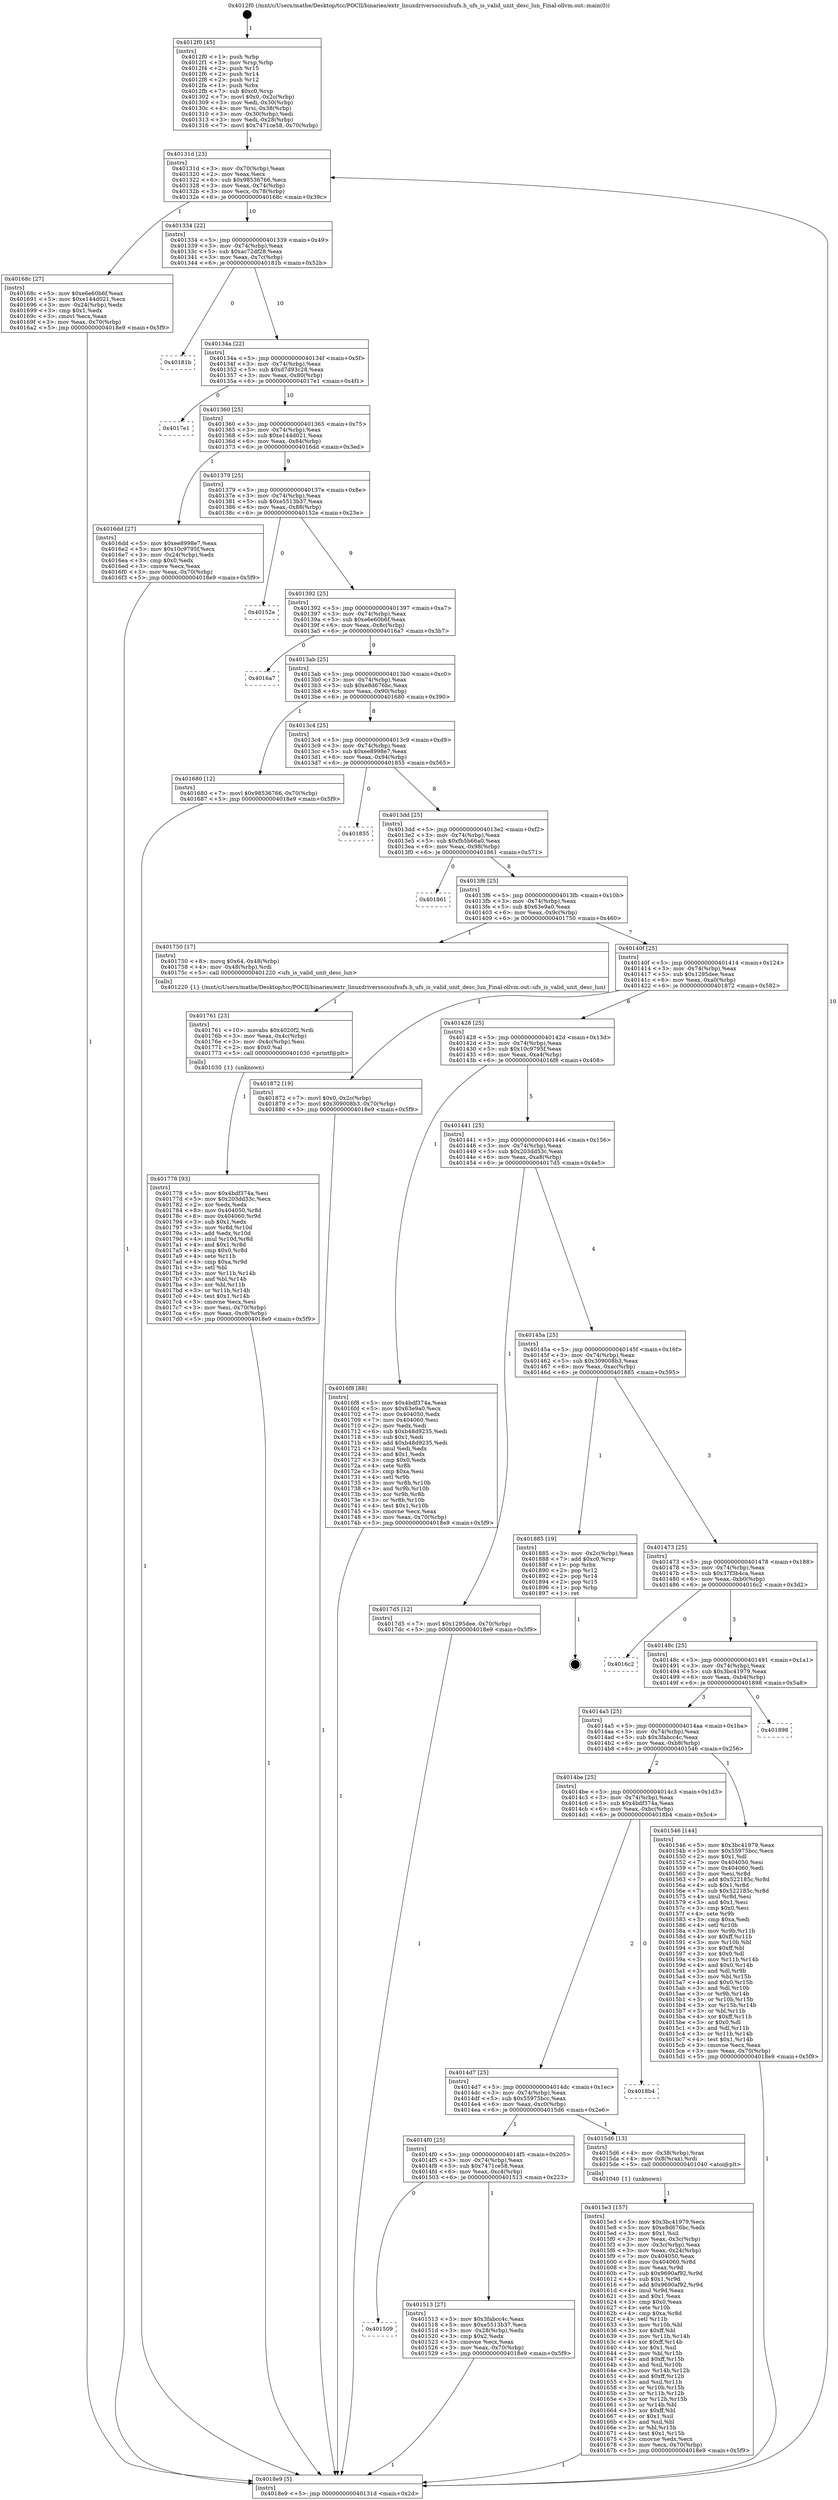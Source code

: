 digraph "0x4012f0" {
  label = "0x4012f0 (/mnt/c/Users/mathe/Desktop/tcc/POCII/binaries/extr_linuxdriversscsiufsufs.h_ufs_is_valid_unit_desc_lun_Final-ollvm.out::main(0))"
  labelloc = "t"
  node[shape=record]

  Entry [label="",width=0.3,height=0.3,shape=circle,fillcolor=black,style=filled]
  "0x40131d" [label="{
     0x40131d [23]\l
     | [instrs]\l
     &nbsp;&nbsp;0x40131d \<+3\>: mov -0x70(%rbp),%eax\l
     &nbsp;&nbsp;0x401320 \<+2\>: mov %eax,%ecx\l
     &nbsp;&nbsp;0x401322 \<+6\>: sub $0x98536766,%ecx\l
     &nbsp;&nbsp;0x401328 \<+3\>: mov %eax,-0x74(%rbp)\l
     &nbsp;&nbsp;0x40132b \<+3\>: mov %ecx,-0x78(%rbp)\l
     &nbsp;&nbsp;0x40132e \<+6\>: je 000000000040168c \<main+0x39c\>\l
  }"]
  "0x40168c" [label="{
     0x40168c [27]\l
     | [instrs]\l
     &nbsp;&nbsp;0x40168c \<+5\>: mov $0xe6e60b6f,%eax\l
     &nbsp;&nbsp;0x401691 \<+5\>: mov $0xe144d021,%ecx\l
     &nbsp;&nbsp;0x401696 \<+3\>: mov -0x24(%rbp),%edx\l
     &nbsp;&nbsp;0x401699 \<+3\>: cmp $0x1,%edx\l
     &nbsp;&nbsp;0x40169c \<+3\>: cmovl %ecx,%eax\l
     &nbsp;&nbsp;0x40169f \<+3\>: mov %eax,-0x70(%rbp)\l
     &nbsp;&nbsp;0x4016a2 \<+5\>: jmp 00000000004018e9 \<main+0x5f9\>\l
  }"]
  "0x401334" [label="{
     0x401334 [22]\l
     | [instrs]\l
     &nbsp;&nbsp;0x401334 \<+5\>: jmp 0000000000401339 \<main+0x49\>\l
     &nbsp;&nbsp;0x401339 \<+3\>: mov -0x74(%rbp),%eax\l
     &nbsp;&nbsp;0x40133c \<+5\>: sub $0xac72df28,%eax\l
     &nbsp;&nbsp;0x401341 \<+3\>: mov %eax,-0x7c(%rbp)\l
     &nbsp;&nbsp;0x401344 \<+6\>: je 000000000040181b \<main+0x52b\>\l
  }"]
  Exit [label="",width=0.3,height=0.3,shape=circle,fillcolor=black,style=filled,peripheries=2]
  "0x40181b" [label="{
     0x40181b\l
  }", style=dashed]
  "0x40134a" [label="{
     0x40134a [22]\l
     | [instrs]\l
     &nbsp;&nbsp;0x40134a \<+5\>: jmp 000000000040134f \<main+0x5f\>\l
     &nbsp;&nbsp;0x40134f \<+3\>: mov -0x74(%rbp),%eax\l
     &nbsp;&nbsp;0x401352 \<+5\>: sub $0xd7d93c28,%eax\l
     &nbsp;&nbsp;0x401357 \<+3\>: mov %eax,-0x80(%rbp)\l
     &nbsp;&nbsp;0x40135a \<+6\>: je 00000000004017e1 \<main+0x4f1\>\l
  }"]
  "0x401778" [label="{
     0x401778 [93]\l
     | [instrs]\l
     &nbsp;&nbsp;0x401778 \<+5\>: mov $0x4bdf374a,%esi\l
     &nbsp;&nbsp;0x40177d \<+5\>: mov $0x203dd53c,%ecx\l
     &nbsp;&nbsp;0x401782 \<+2\>: xor %edx,%edx\l
     &nbsp;&nbsp;0x401784 \<+8\>: mov 0x404050,%r8d\l
     &nbsp;&nbsp;0x40178c \<+8\>: mov 0x404060,%r9d\l
     &nbsp;&nbsp;0x401794 \<+3\>: sub $0x1,%edx\l
     &nbsp;&nbsp;0x401797 \<+3\>: mov %r8d,%r10d\l
     &nbsp;&nbsp;0x40179a \<+3\>: add %edx,%r10d\l
     &nbsp;&nbsp;0x40179d \<+4\>: imul %r10d,%r8d\l
     &nbsp;&nbsp;0x4017a1 \<+4\>: and $0x1,%r8d\l
     &nbsp;&nbsp;0x4017a5 \<+4\>: cmp $0x0,%r8d\l
     &nbsp;&nbsp;0x4017a9 \<+4\>: sete %r11b\l
     &nbsp;&nbsp;0x4017ad \<+4\>: cmp $0xa,%r9d\l
     &nbsp;&nbsp;0x4017b1 \<+3\>: setl %bl\l
     &nbsp;&nbsp;0x4017b4 \<+3\>: mov %r11b,%r14b\l
     &nbsp;&nbsp;0x4017b7 \<+3\>: and %bl,%r14b\l
     &nbsp;&nbsp;0x4017ba \<+3\>: xor %bl,%r11b\l
     &nbsp;&nbsp;0x4017bd \<+3\>: or %r11b,%r14b\l
     &nbsp;&nbsp;0x4017c0 \<+4\>: test $0x1,%r14b\l
     &nbsp;&nbsp;0x4017c4 \<+3\>: cmovne %ecx,%esi\l
     &nbsp;&nbsp;0x4017c7 \<+3\>: mov %esi,-0x70(%rbp)\l
     &nbsp;&nbsp;0x4017ca \<+6\>: mov %eax,-0xc8(%rbp)\l
     &nbsp;&nbsp;0x4017d0 \<+5\>: jmp 00000000004018e9 \<main+0x5f9\>\l
  }"]
  "0x4017e1" [label="{
     0x4017e1\l
  }", style=dashed]
  "0x401360" [label="{
     0x401360 [25]\l
     | [instrs]\l
     &nbsp;&nbsp;0x401360 \<+5\>: jmp 0000000000401365 \<main+0x75\>\l
     &nbsp;&nbsp;0x401365 \<+3\>: mov -0x74(%rbp),%eax\l
     &nbsp;&nbsp;0x401368 \<+5\>: sub $0xe144d021,%eax\l
     &nbsp;&nbsp;0x40136d \<+6\>: mov %eax,-0x84(%rbp)\l
     &nbsp;&nbsp;0x401373 \<+6\>: je 00000000004016dd \<main+0x3ed\>\l
  }"]
  "0x401761" [label="{
     0x401761 [23]\l
     | [instrs]\l
     &nbsp;&nbsp;0x401761 \<+10\>: movabs $0x4020f2,%rdi\l
     &nbsp;&nbsp;0x40176b \<+3\>: mov %eax,-0x4c(%rbp)\l
     &nbsp;&nbsp;0x40176e \<+3\>: mov -0x4c(%rbp),%esi\l
     &nbsp;&nbsp;0x401771 \<+2\>: mov $0x0,%al\l
     &nbsp;&nbsp;0x401773 \<+5\>: call 0000000000401030 \<printf@plt\>\l
     | [calls]\l
     &nbsp;&nbsp;0x401030 \{1\} (unknown)\l
  }"]
  "0x4016dd" [label="{
     0x4016dd [27]\l
     | [instrs]\l
     &nbsp;&nbsp;0x4016dd \<+5\>: mov $0xee8998e7,%eax\l
     &nbsp;&nbsp;0x4016e2 \<+5\>: mov $0x10c9795f,%ecx\l
     &nbsp;&nbsp;0x4016e7 \<+3\>: mov -0x24(%rbp),%edx\l
     &nbsp;&nbsp;0x4016ea \<+3\>: cmp $0x0,%edx\l
     &nbsp;&nbsp;0x4016ed \<+3\>: cmove %ecx,%eax\l
     &nbsp;&nbsp;0x4016f0 \<+3\>: mov %eax,-0x70(%rbp)\l
     &nbsp;&nbsp;0x4016f3 \<+5\>: jmp 00000000004018e9 \<main+0x5f9\>\l
  }"]
  "0x401379" [label="{
     0x401379 [25]\l
     | [instrs]\l
     &nbsp;&nbsp;0x401379 \<+5\>: jmp 000000000040137e \<main+0x8e\>\l
     &nbsp;&nbsp;0x40137e \<+3\>: mov -0x74(%rbp),%eax\l
     &nbsp;&nbsp;0x401381 \<+5\>: sub $0xe5513b37,%eax\l
     &nbsp;&nbsp;0x401386 \<+6\>: mov %eax,-0x88(%rbp)\l
     &nbsp;&nbsp;0x40138c \<+6\>: je 000000000040152e \<main+0x23e\>\l
  }"]
  "0x4015e3" [label="{
     0x4015e3 [157]\l
     | [instrs]\l
     &nbsp;&nbsp;0x4015e3 \<+5\>: mov $0x3bc41979,%ecx\l
     &nbsp;&nbsp;0x4015e8 \<+5\>: mov $0xe8d676bc,%edx\l
     &nbsp;&nbsp;0x4015ed \<+3\>: mov $0x1,%sil\l
     &nbsp;&nbsp;0x4015f0 \<+3\>: mov %eax,-0x3c(%rbp)\l
     &nbsp;&nbsp;0x4015f3 \<+3\>: mov -0x3c(%rbp),%eax\l
     &nbsp;&nbsp;0x4015f6 \<+3\>: mov %eax,-0x24(%rbp)\l
     &nbsp;&nbsp;0x4015f9 \<+7\>: mov 0x404050,%eax\l
     &nbsp;&nbsp;0x401600 \<+8\>: mov 0x404060,%r8d\l
     &nbsp;&nbsp;0x401608 \<+3\>: mov %eax,%r9d\l
     &nbsp;&nbsp;0x40160b \<+7\>: sub $0x9690af92,%r9d\l
     &nbsp;&nbsp;0x401612 \<+4\>: sub $0x1,%r9d\l
     &nbsp;&nbsp;0x401616 \<+7\>: add $0x9690af92,%r9d\l
     &nbsp;&nbsp;0x40161d \<+4\>: imul %r9d,%eax\l
     &nbsp;&nbsp;0x401621 \<+3\>: and $0x1,%eax\l
     &nbsp;&nbsp;0x401624 \<+3\>: cmp $0x0,%eax\l
     &nbsp;&nbsp;0x401627 \<+4\>: sete %r10b\l
     &nbsp;&nbsp;0x40162b \<+4\>: cmp $0xa,%r8d\l
     &nbsp;&nbsp;0x40162f \<+4\>: setl %r11b\l
     &nbsp;&nbsp;0x401633 \<+3\>: mov %r10b,%bl\l
     &nbsp;&nbsp;0x401636 \<+3\>: xor $0xff,%bl\l
     &nbsp;&nbsp;0x401639 \<+3\>: mov %r11b,%r14b\l
     &nbsp;&nbsp;0x40163c \<+4\>: xor $0xff,%r14b\l
     &nbsp;&nbsp;0x401640 \<+4\>: xor $0x1,%sil\l
     &nbsp;&nbsp;0x401644 \<+3\>: mov %bl,%r15b\l
     &nbsp;&nbsp;0x401647 \<+4\>: and $0xff,%r15b\l
     &nbsp;&nbsp;0x40164b \<+3\>: and %sil,%r10b\l
     &nbsp;&nbsp;0x40164e \<+3\>: mov %r14b,%r12b\l
     &nbsp;&nbsp;0x401651 \<+4\>: and $0xff,%r12b\l
     &nbsp;&nbsp;0x401655 \<+3\>: and %sil,%r11b\l
     &nbsp;&nbsp;0x401658 \<+3\>: or %r10b,%r15b\l
     &nbsp;&nbsp;0x40165b \<+3\>: or %r11b,%r12b\l
     &nbsp;&nbsp;0x40165e \<+3\>: xor %r12b,%r15b\l
     &nbsp;&nbsp;0x401661 \<+3\>: or %r14b,%bl\l
     &nbsp;&nbsp;0x401664 \<+3\>: xor $0xff,%bl\l
     &nbsp;&nbsp;0x401667 \<+4\>: or $0x1,%sil\l
     &nbsp;&nbsp;0x40166b \<+3\>: and %sil,%bl\l
     &nbsp;&nbsp;0x40166e \<+3\>: or %bl,%r15b\l
     &nbsp;&nbsp;0x401671 \<+4\>: test $0x1,%r15b\l
     &nbsp;&nbsp;0x401675 \<+3\>: cmovne %edx,%ecx\l
     &nbsp;&nbsp;0x401678 \<+3\>: mov %ecx,-0x70(%rbp)\l
     &nbsp;&nbsp;0x40167b \<+5\>: jmp 00000000004018e9 \<main+0x5f9\>\l
  }"]
  "0x40152e" [label="{
     0x40152e\l
  }", style=dashed]
  "0x401392" [label="{
     0x401392 [25]\l
     | [instrs]\l
     &nbsp;&nbsp;0x401392 \<+5\>: jmp 0000000000401397 \<main+0xa7\>\l
     &nbsp;&nbsp;0x401397 \<+3\>: mov -0x74(%rbp),%eax\l
     &nbsp;&nbsp;0x40139a \<+5\>: sub $0xe6e60b6f,%eax\l
     &nbsp;&nbsp;0x40139f \<+6\>: mov %eax,-0x8c(%rbp)\l
     &nbsp;&nbsp;0x4013a5 \<+6\>: je 00000000004016a7 \<main+0x3b7\>\l
  }"]
  "0x4012f0" [label="{
     0x4012f0 [45]\l
     | [instrs]\l
     &nbsp;&nbsp;0x4012f0 \<+1\>: push %rbp\l
     &nbsp;&nbsp;0x4012f1 \<+3\>: mov %rsp,%rbp\l
     &nbsp;&nbsp;0x4012f4 \<+2\>: push %r15\l
     &nbsp;&nbsp;0x4012f6 \<+2\>: push %r14\l
     &nbsp;&nbsp;0x4012f8 \<+2\>: push %r12\l
     &nbsp;&nbsp;0x4012fa \<+1\>: push %rbx\l
     &nbsp;&nbsp;0x4012fb \<+7\>: sub $0xc0,%rsp\l
     &nbsp;&nbsp;0x401302 \<+7\>: movl $0x0,-0x2c(%rbp)\l
     &nbsp;&nbsp;0x401309 \<+3\>: mov %edi,-0x30(%rbp)\l
     &nbsp;&nbsp;0x40130c \<+4\>: mov %rsi,-0x38(%rbp)\l
     &nbsp;&nbsp;0x401310 \<+3\>: mov -0x30(%rbp),%edi\l
     &nbsp;&nbsp;0x401313 \<+3\>: mov %edi,-0x28(%rbp)\l
     &nbsp;&nbsp;0x401316 \<+7\>: movl $0x7471ce58,-0x70(%rbp)\l
  }"]
  "0x4016a7" [label="{
     0x4016a7\l
  }", style=dashed]
  "0x4013ab" [label="{
     0x4013ab [25]\l
     | [instrs]\l
     &nbsp;&nbsp;0x4013ab \<+5\>: jmp 00000000004013b0 \<main+0xc0\>\l
     &nbsp;&nbsp;0x4013b0 \<+3\>: mov -0x74(%rbp),%eax\l
     &nbsp;&nbsp;0x4013b3 \<+5\>: sub $0xe8d676bc,%eax\l
     &nbsp;&nbsp;0x4013b8 \<+6\>: mov %eax,-0x90(%rbp)\l
     &nbsp;&nbsp;0x4013be \<+6\>: je 0000000000401680 \<main+0x390\>\l
  }"]
  "0x4018e9" [label="{
     0x4018e9 [5]\l
     | [instrs]\l
     &nbsp;&nbsp;0x4018e9 \<+5\>: jmp 000000000040131d \<main+0x2d\>\l
  }"]
  "0x401680" [label="{
     0x401680 [12]\l
     | [instrs]\l
     &nbsp;&nbsp;0x401680 \<+7\>: movl $0x98536766,-0x70(%rbp)\l
     &nbsp;&nbsp;0x401687 \<+5\>: jmp 00000000004018e9 \<main+0x5f9\>\l
  }"]
  "0x4013c4" [label="{
     0x4013c4 [25]\l
     | [instrs]\l
     &nbsp;&nbsp;0x4013c4 \<+5\>: jmp 00000000004013c9 \<main+0xd9\>\l
     &nbsp;&nbsp;0x4013c9 \<+3\>: mov -0x74(%rbp),%eax\l
     &nbsp;&nbsp;0x4013cc \<+5\>: sub $0xee8998e7,%eax\l
     &nbsp;&nbsp;0x4013d1 \<+6\>: mov %eax,-0x94(%rbp)\l
     &nbsp;&nbsp;0x4013d7 \<+6\>: je 0000000000401855 \<main+0x565\>\l
  }"]
  "0x401509" [label="{
     0x401509\l
  }", style=dashed]
  "0x401855" [label="{
     0x401855\l
  }", style=dashed]
  "0x4013dd" [label="{
     0x4013dd [25]\l
     | [instrs]\l
     &nbsp;&nbsp;0x4013dd \<+5\>: jmp 00000000004013e2 \<main+0xf2\>\l
     &nbsp;&nbsp;0x4013e2 \<+3\>: mov -0x74(%rbp),%eax\l
     &nbsp;&nbsp;0x4013e5 \<+5\>: sub $0xfb5b66a0,%eax\l
     &nbsp;&nbsp;0x4013ea \<+6\>: mov %eax,-0x98(%rbp)\l
     &nbsp;&nbsp;0x4013f0 \<+6\>: je 0000000000401861 \<main+0x571\>\l
  }"]
  "0x401513" [label="{
     0x401513 [27]\l
     | [instrs]\l
     &nbsp;&nbsp;0x401513 \<+5\>: mov $0x3fabcc4c,%eax\l
     &nbsp;&nbsp;0x401518 \<+5\>: mov $0xe5513b37,%ecx\l
     &nbsp;&nbsp;0x40151d \<+3\>: mov -0x28(%rbp),%edx\l
     &nbsp;&nbsp;0x401520 \<+3\>: cmp $0x2,%edx\l
     &nbsp;&nbsp;0x401523 \<+3\>: cmovne %ecx,%eax\l
     &nbsp;&nbsp;0x401526 \<+3\>: mov %eax,-0x70(%rbp)\l
     &nbsp;&nbsp;0x401529 \<+5\>: jmp 00000000004018e9 \<main+0x5f9\>\l
  }"]
  "0x401861" [label="{
     0x401861\l
  }", style=dashed]
  "0x4013f6" [label="{
     0x4013f6 [25]\l
     | [instrs]\l
     &nbsp;&nbsp;0x4013f6 \<+5\>: jmp 00000000004013fb \<main+0x10b\>\l
     &nbsp;&nbsp;0x4013fb \<+3\>: mov -0x74(%rbp),%eax\l
     &nbsp;&nbsp;0x4013fe \<+5\>: sub $0x63e9a0,%eax\l
     &nbsp;&nbsp;0x401403 \<+6\>: mov %eax,-0x9c(%rbp)\l
     &nbsp;&nbsp;0x401409 \<+6\>: je 0000000000401750 \<main+0x460\>\l
  }"]
  "0x4014f0" [label="{
     0x4014f0 [25]\l
     | [instrs]\l
     &nbsp;&nbsp;0x4014f0 \<+5\>: jmp 00000000004014f5 \<main+0x205\>\l
     &nbsp;&nbsp;0x4014f5 \<+3\>: mov -0x74(%rbp),%eax\l
     &nbsp;&nbsp;0x4014f8 \<+5\>: sub $0x7471ce58,%eax\l
     &nbsp;&nbsp;0x4014fd \<+6\>: mov %eax,-0xc4(%rbp)\l
     &nbsp;&nbsp;0x401503 \<+6\>: je 0000000000401513 \<main+0x223\>\l
  }"]
  "0x401750" [label="{
     0x401750 [17]\l
     | [instrs]\l
     &nbsp;&nbsp;0x401750 \<+8\>: movq $0x64,-0x48(%rbp)\l
     &nbsp;&nbsp;0x401758 \<+4\>: mov -0x48(%rbp),%rdi\l
     &nbsp;&nbsp;0x40175c \<+5\>: call 0000000000401220 \<ufs_is_valid_unit_desc_lun\>\l
     | [calls]\l
     &nbsp;&nbsp;0x401220 \{1\} (/mnt/c/Users/mathe/Desktop/tcc/POCII/binaries/extr_linuxdriversscsiufsufs.h_ufs_is_valid_unit_desc_lun_Final-ollvm.out::ufs_is_valid_unit_desc_lun)\l
  }"]
  "0x40140f" [label="{
     0x40140f [25]\l
     | [instrs]\l
     &nbsp;&nbsp;0x40140f \<+5\>: jmp 0000000000401414 \<main+0x124\>\l
     &nbsp;&nbsp;0x401414 \<+3\>: mov -0x74(%rbp),%eax\l
     &nbsp;&nbsp;0x401417 \<+5\>: sub $0x1295dee,%eax\l
     &nbsp;&nbsp;0x40141c \<+6\>: mov %eax,-0xa0(%rbp)\l
     &nbsp;&nbsp;0x401422 \<+6\>: je 0000000000401872 \<main+0x582\>\l
  }"]
  "0x4015d6" [label="{
     0x4015d6 [13]\l
     | [instrs]\l
     &nbsp;&nbsp;0x4015d6 \<+4\>: mov -0x38(%rbp),%rax\l
     &nbsp;&nbsp;0x4015da \<+4\>: mov 0x8(%rax),%rdi\l
     &nbsp;&nbsp;0x4015de \<+5\>: call 0000000000401040 \<atoi@plt\>\l
     | [calls]\l
     &nbsp;&nbsp;0x401040 \{1\} (unknown)\l
  }"]
  "0x401872" [label="{
     0x401872 [19]\l
     | [instrs]\l
     &nbsp;&nbsp;0x401872 \<+7\>: movl $0x0,-0x2c(%rbp)\l
     &nbsp;&nbsp;0x401879 \<+7\>: movl $0x309008b3,-0x70(%rbp)\l
     &nbsp;&nbsp;0x401880 \<+5\>: jmp 00000000004018e9 \<main+0x5f9\>\l
  }"]
  "0x401428" [label="{
     0x401428 [25]\l
     | [instrs]\l
     &nbsp;&nbsp;0x401428 \<+5\>: jmp 000000000040142d \<main+0x13d\>\l
     &nbsp;&nbsp;0x40142d \<+3\>: mov -0x74(%rbp),%eax\l
     &nbsp;&nbsp;0x401430 \<+5\>: sub $0x10c9795f,%eax\l
     &nbsp;&nbsp;0x401435 \<+6\>: mov %eax,-0xa4(%rbp)\l
     &nbsp;&nbsp;0x40143b \<+6\>: je 00000000004016f8 \<main+0x408\>\l
  }"]
  "0x4014d7" [label="{
     0x4014d7 [25]\l
     | [instrs]\l
     &nbsp;&nbsp;0x4014d7 \<+5\>: jmp 00000000004014dc \<main+0x1ec\>\l
     &nbsp;&nbsp;0x4014dc \<+3\>: mov -0x74(%rbp),%eax\l
     &nbsp;&nbsp;0x4014df \<+5\>: sub $0x55975bcc,%eax\l
     &nbsp;&nbsp;0x4014e4 \<+6\>: mov %eax,-0xc0(%rbp)\l
     &nbsp;&nbsp;0x4014ea \<+6\>: je 00000000004015d6 \<main+0x2e6\>\l
  }"]
  "0x4016f8" [label="{
     0x4016f8 [88]\l
     | [instrs]\l
     &nbsp;&nbsp;0x4016f8 \<+5\>: mov $0x4bdf374a,%eax\l
     &nbsp;&nbsp;0x4016fd \<+5\>: mov $0x63e9a0,%ecx\l
     &nbsp;&nbsp;0x401702 \<+7\>: mov 0x404050,%edx\l
     &nbsp;&nbsp;0x401709 \<+7\>: mov 0x404060,%esi\l
     &nbsp;&nbsp;0x401710 \<+2\>: mov %edx,%edi\l
     &nbsp;&nbsp;0x401712 \<+6\>: sub $0xb48d9235,%edi\l
     &nbsp;&nbsp;0x401718 \<+3\>: sub $0x1,%edi\l
     &nbsp;&nbsp;0x40171b \<+6\>: add $0xb48d9235,%edi\l
     &nbsp;&nbsp;0x401721 \<+3\>: imul %edi,%edx\l
     &nbsp;&nbsp;0x401724 \<+3\>: and $0x1,%edx\l
     &nbsp;&nbsp;0x401727 \<+3\>: cmp $0x0,%edx\l
     &nbsp;&nbsp;0x40172a \<+4\>: sete %r8b\l
     &nbsp;&nbsp;0x40172e \<+3\>: cmp $0xa,%esi\l
     &nbsp;&nbsp;0x401731 \<+4\>: setl %r9b\l
     &nbsp;&nbsp;0x401735 \<+3\>: mov %r8b,%r10b\l
     &nbsp;&nbsp;0x401738 \<+3\>: and %r9b,%r10b\l
     &nbsp;&nbsp;0x40173b \<+3\>: xor %r9b,%r8b\l
     &nbsp;&nbsp;0x40173e \<+3\>: or %r8b,%r10b\l
     &nbsp;&nbsp;0x401741 \<+4\>: test $0x1,%r10b\l
     &nbsp;&nbsp;0x401745 \<+3\>: cmovne %ecx,%eax\l
     &nbsp;&nbsp;0x401748 \<+3\>: mov %eax,-0x70(%rbp)\l
     &nbsp;&nbsp;0x40174b \<+5\>: jmp 00000000004018e9 \<main+0x5f9\>\l
  }"]
  "0x401441" [label="{
     0x401441 [25]\l
     | [instrs]\l
     &nbsp;&nbsp;0x401441 \<+5\>: jmp 0000000000401446 \<main+0x156\>\l
     &nbsp;&nbsp;0x401446 \<+3\>: mov -0x74(%rbp),%eax\l
     &nbsp;&nbsp;0x401449 \<+5\>: sub $0x203dd53c,%eax\l
     &nbsp;&nbsp;0x40144e \<+6\>: mov %eax,-0xa8(%rbp)\l
     &nbsp;&nbsp;0x401454 \<+6\>: je 00000000004017d5 \<main+0x4e5\>\l
  }"]
  "0x4018b4" [label="{
     0x4018b4\l
  }", style=dashed]
  "0x4017d5" [label="{
     0x4017d5 [12]\l
     | [instrs]\l
     &nbsp;&nbsp;0x4017d5 \<+7\>: movl $0x1295dee,-0x70(%rbp)\l
     &nbsp;&nbsp;0x4017dc \<+5\>: jmp 00000000004018e9 \<main+0x5f9\>\l
  }"]
  "0x40145a" [label="{
     0x40145a [25]\l
     | [instrs]\l
     &nbsp;&nbsp;0x40145a \<+5\>: jmp 000000000040145f \<main+0x16f\>\l
     &nbsp;&nbsp;0x40145f \<+3\>: mov -0x74(%rbp),%eax\l
     &nbsp;&nbsp;0x401462 \<+5\>: sub $0x309008b3,%eax\l
     &nbsp;&nbsp;0x401467 \<+6\>: mov %eax,-0xac(%rbp)\l
     &nbsp;&nbsp;0x40146d \<+6\>: je 0000000000401885 \<main+0x595\>\l
  }"]
  "0x4014be" [label="{
     0x4014be [25]\l
     | [instrs]\l
     &nbsp;&nbsp;0x4014be \<+5\>: jmp 00000000004014c3 \<main+0x1d3\>\l
     &nbsp;&nbsp;0x4014c3 \<+3\>: mov -0x74(%rbp),%eax\l
     &nbsp;&nbsp;0x4014c6 \<+5\>: sub $0x4bdf374a,%eax\l
     &nbsp;&nbsp;0x4014cb \<+6\>: mov %eax,-0xbc(%rbp)\l
     &nbsp;&nbsp;0x4014d1 \<+6\>: je 00000000004018b4 \<main+0x5c4\>\l
  }"]
  "0x401885" [label="{
     0x401885 [19]\l
     | [instrs]\l
     &nbsp;&nbsp;0x401885 \<+3\>: mov -0x2c(%rbp),%eax\l
     &nbsp;&nbsp;0x401888 \<+7\>: add $0xc0,%rsp\l
     &nbsp;&nbsp;0x40188f \<+1\>: pop %rbx\l
     &nbsp;&nbsp;0x401890 \<+2\>: pop %r12\l
     &nbsp;&nbsp;0x401892 \<+2\>: pop %r14\l
     &nbsp;&nbsp;0x401894 \<+2\>: pop %r15\l
     &nbsp;&nbsp;0x401896 \<+1\>: pop %rbp\l
     &nbsp;&nbsp;0x401897 \<+1\>: ret\l
  }"]
  "0x401473" [label="{
     0x401473 [25]\l
     | [instrs]\l
     &nbsp;&nbsp;0x401473 \<+5\>: jmp 0000000000401478 \<main+0x188\>\l
     &nbsp;&nbsp;0x401478 \<+3\>: mov -0x74(%rbp),%eax\l
     &nbsp;&nbsp;0x40147b \<+5\>: sub $0x37f3b4ca,%eax\l
     &nbsp;&nbsp;0x401480 \<+6\>: mov %eax,-0xb0(%rbp)\l
     &nbsp;&nbsp;0x401486 \<+6\>: je 00000000004016c2 \<main+0x3d2\>\l
  }"]
  "0x401546" [label="{
     0x401546 [144]\l
     | [instrs]\l
     &nbsp;&nbsp;0x401546 \<+5\>: mov $0x3bc41979,%eax\l
     &nbsp;&nbsp;0x40154b \<+5\>: mov $0x55975bcc,%ecx\l
     &nbsp;&nbsp;0x401550 \<+2\>: mov $0x1,%dl\l
     &nbsp;&nbsp;0x401552 \<+7\>: mov 0x404050,%esi\l
     &nbsp;&nbsp;0x401559 \<+7\>: mov 0x404060,%edi\l
     &nbsp;&nbsp;0x401560 \<+3\>: mov %esi,%r8d\l
     &nbsp;&nbsp;0x401563 \<+7\>: add $0x522185c,%r8d\l
     &nbsp;&nbsp;0x40156a \<+4\>: sub $0x1,%r8d\l
     &nbsp;&nbsp;0x40156e \<+7\>: sub $0x522185c,%r8d\l
     &nbsp;&nbsp;0x401575 \<+4\>: imul %r8d,%esi\l
     &nbsp;&nbsp;0x401579 \<+3\>: and $0x1,%esi\l
     &nbsp;&nbsp;0x40157c \<+3\>: cmp $0x0,%esi\l
     &nbsp;&nbsp;0x40157f \<+4\>: sete %r9b\l
     &nbsp;&nbsp;0x401583 \<+3\>: cmp $0xa,%edi\l
     &nbsp;&nbsp;0x401586 \<+4\>: setl %r10b\l
     &nbsp;&nbsp;0x40158a \<+3\>: mov %r9b,%r11b\l
     &nbsp;&nbsp;0x40158d \<+4\>: xor $0xff,%r11b\l
     &nbsp;&nbsp;0x401591 \<+3\>: mov %r10b,%bl\l
     &nbsp;&nbsp;0x401594 \<+3\>: xor $0xff,%bl\l
     &nbsp;&nbsp;0x401597 \<+3\>: xor $0x0,%dl\l
     &nbsp;&nbsp;0x40159a \<+3\>: mov %r11b,%r14b\l
     &nbsp;&nbsp;0x40159d \<+4\>: and $0x0,%r14b\l
     &nbsp;&nbsp;0x4015a1 \<+3\>: and %dl,%r9b\l
     &nbsp;&nbsp;0x4015a4 \<+3\>: mov %bl,%r15b\l
     &nbsp;&nbsp;0x4015a7 \<+4\>: and $0x0,%r15b\l
     &nbsp;&nbsp;0x4015ab \<+3\>: and %dl,%r10b\l
     &nbsp;&nbsp;0x4015ae \<+3\>: or %r9b,%r14b\l
     &nbsp;&nbsp;0x4015b1 \<+3\>: or %r10b,%r15b\l
     &nbsp;&nbsp;0x4015b4 \<+3\>: xor %r15b,%r14b\l
     &nbsp;&nbsp;0x4015b7 \<+3\>: or %bl,%r11b\l
     &nbsp;&nbsp;0x4015ba \<+4\>: xor $0xff,%r11b\l
     &nbsp;&nbsp;0x4015be \<+3\>: or $0x0,%dl\l
     &nbsp;&nbsp;0x4015c1 \<+3\>: and %dl,%r11b\l
     &nbsp;&nbsp;0x4015c4 \<+3\>: or %r11b,%r14b\l
     &nbsp;&nbsp;0x4015c7 \<+4\>: test $0x1,%r14b\l
     &nbsp;&nbsp;0x4015cb \<+3\>: cmovne %ecx,%eax\l
     &nbsp;&nbsp;0x4015ce \<+3\>: mov %eax,-0x70(%rbp)\l
     &nbsp;&nbsp;0x4015d1 \<+5\>: jmp 00000000004018e9 \<main+0x5f9\>\l
  }"]
  "0x4016c2" [label="{
     0x4016c2\l
  }", style=dashed]
  "0x40148c" [label="{
     0x40148c [25]\l
     | [instrs]\l
     &nbsp;&nbsp;0x40148c \<+5\>: jmp 0000000000401491 \<main+0x1a1\>\l
     &nbsp;&nbsp;0x401491 \<+3\>: mov -0x74(%rbp),%eax\l
     &nbsp;&nbsp;0x401494 \<+5\>: sub $0x3bc41979,%eax\l
     &nbsp;&nbsp;0x401499 \<+6\>: mov %eax,-0xb4(%rbp)\l
     &nbsp;&nbsp;0x40149f \<+6\>: je 0000000000401898 \<main+0x5a8\>\l
  }"]
  "0x4014a5" [label="{
     0x4014a5 [25]\l
     | [instrs]\l
     &nbsp;&nbsp;0x4014a5 \<+5\>: jmp 00000000004014aa \<main+0x1ba\>\l
     &nbsp;&nbsp;0x4014aa \<+3\>: mov -0x74(%rbp),%eax\l
     &nbsp;&nbsp;0x4014ad \<+5\>: sub $0x3fabcc4c,%eax\l
     &nbsp;&nbsp;0x4014b2 \<+6\>: mov %eax,-0xb8(%rbp)\l
     &nbsp;&nbsp;0x4014b8 \<+6\>: je 0000000000401546 \<main+0x256\>\l
  }"]
  "0x401898" [label="{
     0x401898\l
  }", style=dashed]
  Entry -> "0x4012f0" [label=" 1"]
  "0x40131d" -> "0x40168c" [label=" 1"]
  "0x40131d" -> "0x401334" [label=" 10"]
  "0x401885" -> Exit [label=" 1"]
  "0x401334" -> "0x40181b" [label=" 0"]
  "0x401334" -> "0x40134a" [label=" 10"]
  "0x401872" -> "0x4018e9" [label=" 1"]
  "0x40134a" -> "0x4017e1" [label=" 0"]
  "0x40134a" -> "0x401360" [label=" 10"]
  "0x4017d5" -> "0x4018e9" [label=" 1"]
  "0x401360" -> "0x4016dd" [label=" 1"]
  "0x401360" -> "0x401379" [label=" 9"]
  "0x401778" -> "0x4018e9" [label=" 1"]
  "0x401379" -> "0x40152e" [label=" 0"]
  "0x401379" -> "0x401392" [label=" 9"]
  "0x401761" -> "0x401778" [label=" 1"]
  "0x401392" -> "0x4016a7" [label=" 0"]
  "0x401392" -> "0x4013ab" [label=" 9"]
  "0x401750" -> "0x401761" [label=" 1"]
  "0x4013ab" -> "0x401680" [label=" 1"]
  "0x4013ab" -> "0x4013c4" [label=" 8"]
  "0x4016f8" -> "0x4018e9" [label=" 1"]
  "0x4013c4" -> "0x401855" [label=" 0"]
  "0x4013c4" -> "0x4013dd" [label=" 8"]
  "0x4016dd" -> "0x4018e9" [label=" 1"]
  "0x4013dd" -> "0x401861" [label=" 0"]
  "0x4013dd" -> "0x4013f6" [label=" 8"]
  "0x40168c" -> "0x4018e9" [label=" 1"]
  "0x4013f6" -> "0x401750" [label=" 1"]
  "0x4013f6" -> "0x40140f" [label=" 7"]
  "0x4015e3" -> "0x4018e9" [label=" 1"]
  "0x40140f" -> "0x401872" [label=" 1"]
  "0x40140f" -> "0x401428" [label=" 6"]
  "0x4015d6" -> "0x4015e3" [label=" 1"]
  "0x401428" -> "0x4016f8" [label=" 1"]
  "0x401428" -> "0x401441" [label=" 5"]
  "0x4018e9" -> "0x40131d" [label=" 10"]
  "0x401441" -> "0x4017d5" [label=" 1"]
  "0x401441" -> "0x40145a" [label=" 4"]
  "0x4012f0" -> "0x40131d" [label=" 1"]
  "0x40145a" -> "0x401885" [label=" 1"]
  "0x40145a" -> "0x401473" [label=" 3"]
  "0x4014f0" -> "0x401509" [label=" 0"]
  "0x401473" -> "0x4016c2" [label=" 0"]
  "0x401473" -> "0x40148c" [label=" 3"]
  "0x4014f0" -> "0x401513" [label=" 1"]
  "0x40148c" -> "0x401898" [label=" 0"]
  "0x40148c" -> "0x4014a5" [label=" 3"]
  "0x401680" -> "0x4018e9" [label=" 1"]
  "0x4014a5" -> "0x401546" [label=" 1"]
  "0x4014a5" -> "0x4014be" [label=" 2"]
  "0x401513" -> "0x4018e9" [label=" 1"]
  "0x4014be" -> "0x4018b4" [label=" 0"]
  "0x4014be" -> "0x4014d7" [label=" 2"]
  "0x401546" -> "0x4018e9" [label=" 1"]
  "0x4014d7" -> "0x4015d6" [label=" 1"]
  "0x4014d7" -> "0x4014f0" [label=" 1"]
}
